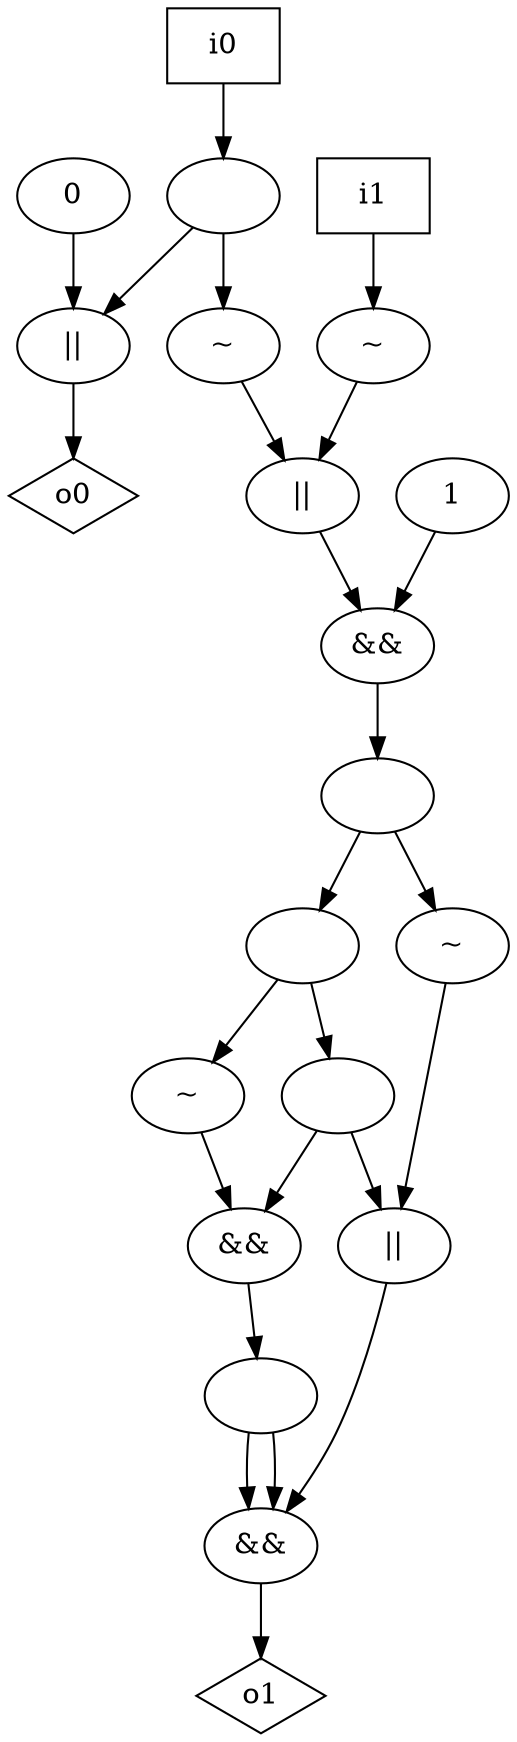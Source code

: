 digraph G {
n0 [label="i0",shape="box"];
n1 [label="i1",shape="box"];
n2 [label="o0",shape="diamond"];
n3 [label="o1",shape="diamond"];
n4 [label="0"];
n5 [label="1"];
n6 [label=""];
n7 [label="~"];
n8 [label="||"];
n9 [label="~"];
n10 [label="||"];
n11 [label="&&"];
n12 [label=""];
n13 [label=""];
n14 [label="~"];
n15 [label="~"];
n16 [label=""];
n17 [label="||"];
n18 [label="&&"];
n19 [label=""];
n20 [label="&&"];
n0 -> n6
n1 -> n7
n4 -> n8
n5 -> n11
n6 -> n8
n6 -> n9
n7 -> n10
n8 -> n2
n9 -> n10
n10 -> n11
n11 -> n12
n12 -> n13
n12 -> n14
n13 -> n15
n13 -> n16
n14 -> n17
n15 -> n18
n16 -> n18
n16 -> n17
n17 -> n20
n18 -> n19
n19 -> n20
n19 -> n20
n20 -> n3
}